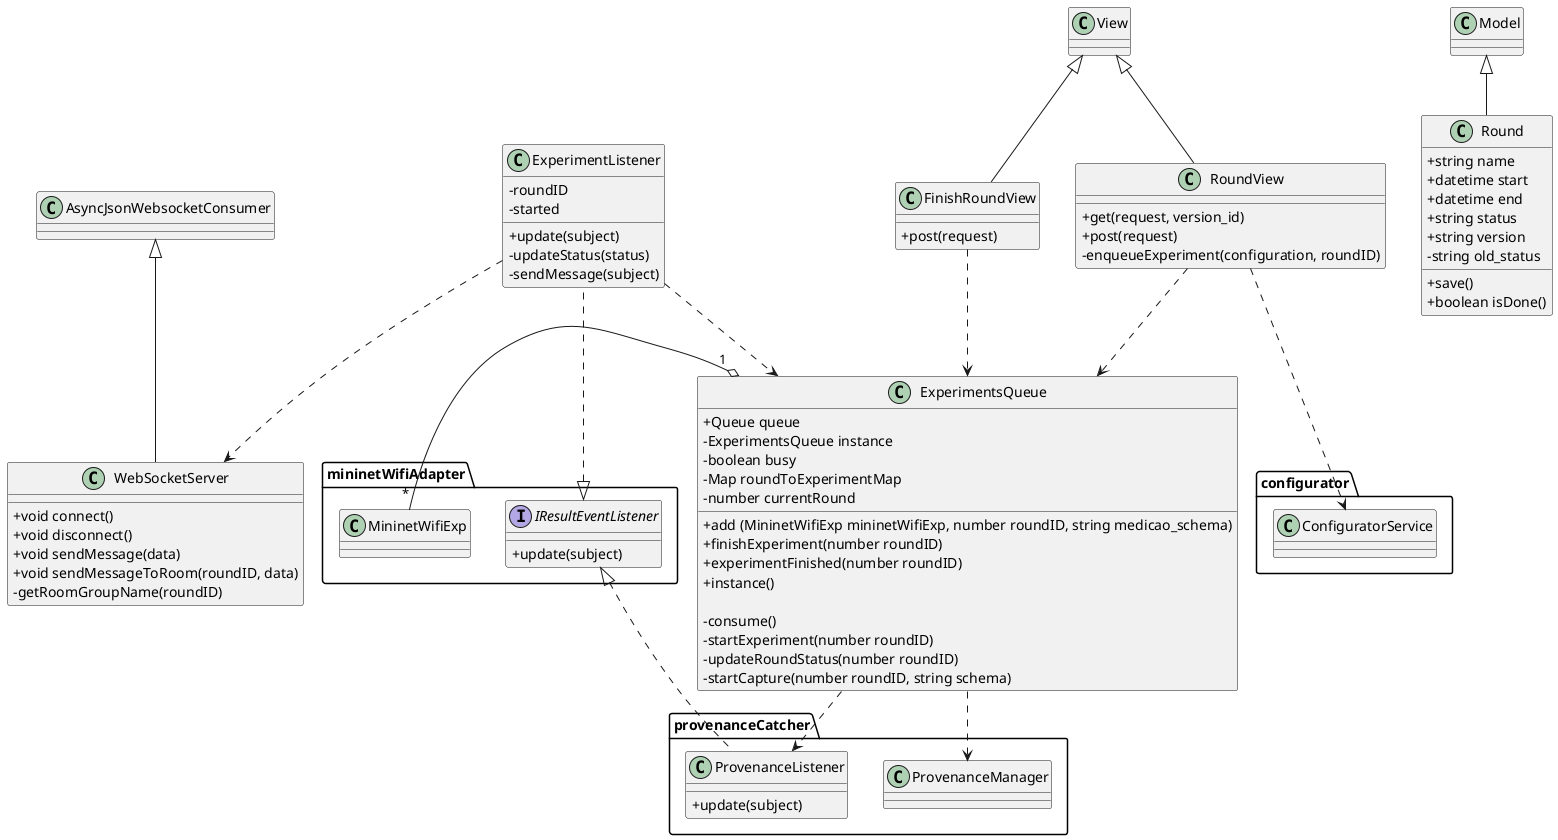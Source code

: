 @startuml  Diagrama de Classe
skinparam classAttributeIconSize 0

class AsyncJsonWebsocketConsumer {}

class WebSocketServer {
    + void connect()
    + void disconnect()
    + void sendMessage(data)
    + void sendMessageToRoom(roundID, data)
    - getRoomGroupName(roundID)
}

AsyncJsonWebsocketConsumer <|-- WebSocketServer

class Model {}

class Round {
    + string name
    + datetime start
    + datetime end
    + string status
    + string version
    - string old_status
    
    + save()
    + boolean isDone()
}

Model <|-- Round

package mininetWifiAdapter {
    interface IResultEventListener {
        + update(subject)
    }

    class MininetWifiExp {}
}

class ExperimentListener {
    - roundID
    - started

    + update(subject)
    - updateStatus(status)
    - sendMessage(subject)
}

IResultEventListener <|.. ExperimentListener
ExperimentListener ..> WebSocketServer
ExperimentListener ..> ExperimentsQueue

class ExperimentsQueue {
    + Queue queue
    - ExperimentsQueue instance
    - boolean busy
    - Map roundToExperimentMap
    - number currentRound

    + add (MininetWifiExp mininetWifiExp, number roundID, string medicao_schema)
    + finishExperiment(number roundID)
    + experimentFinished(number roundID)
    + instance()

    - consume()
    - startExperiment(number roundID)
    - updateRoundStatus(number roundID)
    - startCapture(number roundID, string schema)
}

package provenanceCatcher {
    class ProvenanceListener {
        + update(subject)
    }

    class ProvenanceManager {}
}

IResultEventListener <|.. ProvenanceListener

ExperimentsQueue "1" o-- "*" MininetWifiExp
ExperimentsQueue ..> ProvenanceManager
ExperimentsQueue ..> ProvenanceListener

package configurator {
    class ConfiguratorService {}
}

class View {}

class RoundView {
    + get(request, version_id)
    + post(request)
    - enqueueExperiment(configuration, roundID)
}

View <|-- RoundView
RoundView ..> ConfiguratorService
RoundView ..> ExperimentsQueue

class FinishRoundView {
    + post(request)
}

View <|-- FinishRoundView
FinishRoundView ..> ExperimentsQueue


@enduml